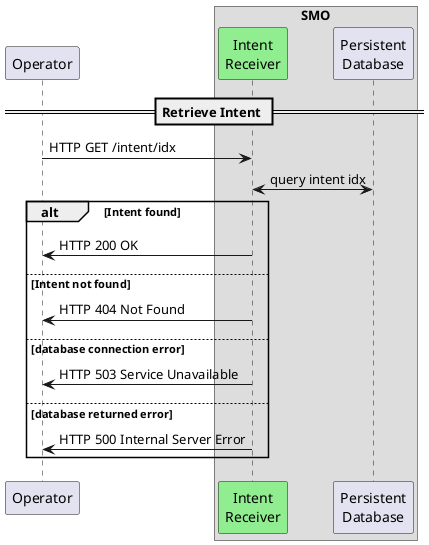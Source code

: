 @startuml RetrieveIntent
!pragma teoz true
participant operator as "Operator"
box "SMO"
    participant smoapp as "Intent\nReceiver" #LightGreen
    participant database as "Persistent\nDatabase"
'    participant messagebroker as "Message\nBroker"
'    box "Non-RT RIC"
'        participant intent_broker as "Intent\nBroker" #LightGreen
'        boundary a1_interface as "A1 Interface"
'    end box
end box

'box "Near-RT RIC"
'    participant a1_mediator as "A1 Mediator"
'    participant xapp as "xApp" #LightGreen
'end box

== Retrieve Intent ==
operator -> smoapp: HTTP GET /intent/idx
smoapp <-> database: query intent idx
alt Intent found
    operator <- smoapp: HTTP 200 OK
else Intent not found
    operator <- smoapp: HTTP 404 Not Found
else database connection error
    operator <- smoapp: HTTP 503 Service Unavailable
else database returned error
    operator <- smoapp: HTTP 500 Internal Server Error
end
@enduml